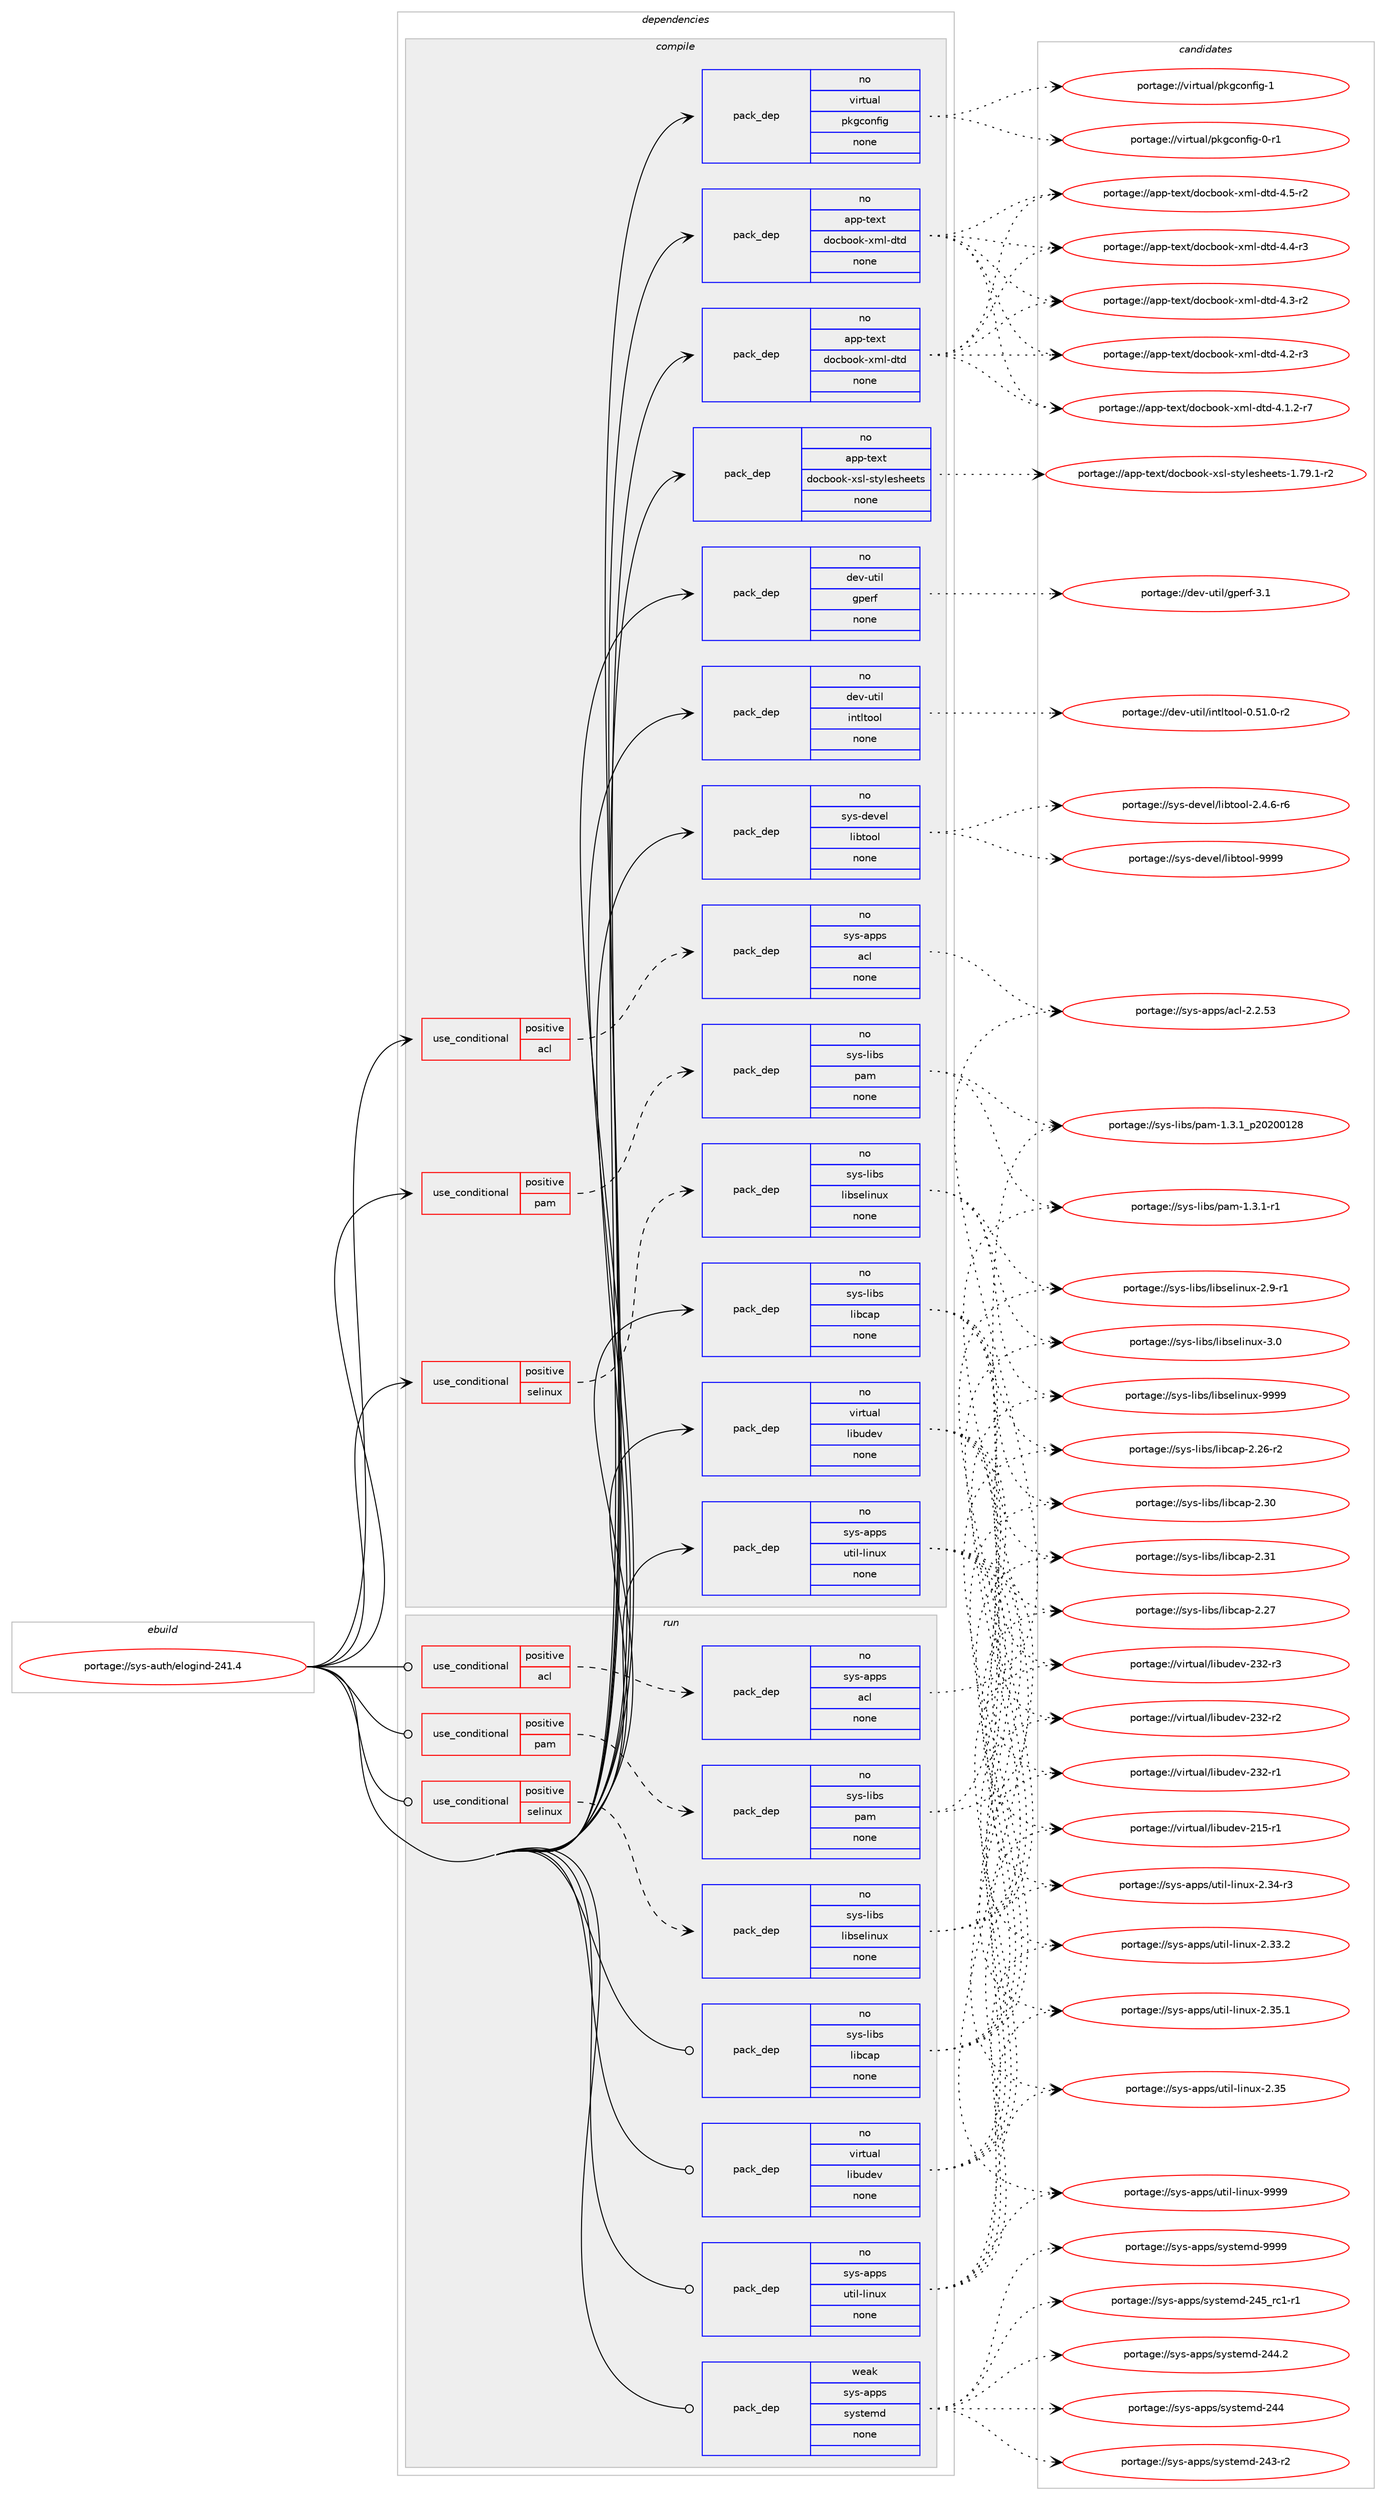digraph prolog {

# *************
# Graph options
# *************

newrank=true;
concentrate=true;
compound=true;
graph [rankdir=LR,fontname=Helvetica,fontsize=10,ranksep=1.5];#, ranksep=2.5, nodesep=0.2];
edge  [arrowhead=vee];
node  [fontname=Helvetica,fontsize=10];

# **********
# The ebuild
# **********

subgraph cluster_leftcol {
color=gray;
rank=same;
label=<<i>ebuild</i>>;
id [label="portage://sys-auth/elogind-241.4", color=red, width=4, href="../sys-auth/elogind-241.4.svg"];
}

# ****************
# The dependencies
# ****************

subgraph cluster_midcol {
color=gray;
label=<<i>dependencies</i>>;
subgraph cluster_compile {
fillcolor="#eeeeee";
style=filled;
label=<<i>compile</i>>;
subgraph cond12690 {
dependency61488 [label=<<TABLE BORDER="0" CELLBORDER="1" CELLSPACING="0" CELLPADDING="4"><TR><TD ROWSPAN="3" CELLPADDING="10">use_conditional</TD></TR><TR><TD>positive</TD></TR><TR><TD>acl</TD></TR></TABLE>>, shape=none, color=red];
subgraph pack47517 {
dependency61489 [label=<<TABLE BORDER="0" CELLBORDER="1" CELLSPACING="0" CELLPADDING="4" WIDTH="220"><TR><TD ROWSPAN="6" CELLPADDING="30">pack_dep</TD></TR><TR><TD WIDTH="110">no</TD></TR><TR><TD>sys-apps</TD></TR><TR><TD>acl</TD></TR><TR><TD>none</TD></TR><TR><TD></TD></TR></TABLE>>, shape=none, color=blue];
}
dependency61488:e -> dependency61489:w [weight=20,style="dashed",arrowhead="vee"];
}
id:e -> dependency61488:w [weight=20,style="solid",arrowhead="vee"];
subgraph cond12691 {
dependency61490 [label=<<TABLE BORDER="0" CELLBORDER="1" CELLSPACING="0" CELLPADDING="4"><TR><TD ROWSPAN="3" CELLPADDING="10">use_conditional</TD></TR><TR><TD>positive</TD></TR><TR><TD>pam</TD></TR></TABLE>>, shape=none, color=red];
subgraph pack47518 {
dependency61491 [label=<<TABLE BORDER="0" CELLBORDER="1" CELLSPACING="0" CELLPADDING="4" WIDTH="220"><TR><TD ROWSPAN="6" CELLPADDING="30">pack_dep</TD></TR><TR><TD WIDTH="110">no</TD></TR><TR><TD>sys-libs</TD></TR><TR><TD>pam</TD></TR><TR><TD>none</TD></TR><TR><TD></TD></TR></TABLE>>, shape=none, color=blue];
}
dependency61490:e -> dependency61491:w [weight=20,style="dashed",arrowhead="vee"];
}
id:e -> dependency61490:w [weight=20,style="solid",arrowhead="vee"];
subgraph cond12692 {
dependency61492 [label=<<TABLE BORDER="0" CELLBORDER="1" CELLSPACING="0" CELLPADDING="4"><TR><TD ROWSPAN="3" CELLPADDING="10">use_conditional</TD></TR><TR><TD>positive</TD></TR><TR><TD>selinux</TD></TR></TABLE>>, shape=none, color=red];
subgraph pack47519 {
dependency61493 [label=<<TABLE BORDER="0" CELLBORDER="1" CELLSPACING="0" CELLPADDING="4" WIDTH="220"><TR><TD ROWSPAN="6" CELLPADDING="30">pack_dep</TD></TR><TR><TD WIDTH="110">no</TD></TR><TR><TD>sys-libs</TD></TR><TR><TD>libselinux</TD></TR><TR><TD>none</TD></TR><TR><TD></TD></TR></TABLE>>, shape=none, color=blue];
}
dependency61492:e -> dependency61493:w [weight=20,style="dashed",arrowhead="vee"];
}
id:e -> dependency61492:w [weight=20,style="solid",arrowhead="vee"];
subgraph pack47520 {
dependency61494 [label=<<TABLE BORDER="0" CELLBORDER="1" CELLSPACING="0" CELLPADDING="4" WIDTH="220"><TR><TD ROWSPAN="6" CELLPADDING="30">pack_dep</TD></TR><TR><TD WIDTH="110">no</TD></TR><TR><TD>app-text</TD></TR><TR><TD>docbook-xml-dtd</TD></TR><TR><TD>none</TD></TR><TR><TD></TD></TR></TABLE>>, shape=none, color=blue];
}
id:e -> dependency61494:w [weight=20,style="solid",arrowhead="vee"];
subgraph pack47521 {
dependency61495 [label=<<TABLE BORDER="0" CELLBORDER="1" CELLSPACING="0" CELLPADDING="4" WIDTH="220"><TR><TD ROWSPAN="6" CELLPADDING="30">pack_dep</TD></TR><TR><TD WIDTH="110">no</TD></TR><TR><TD>app-text</TD></TR><TR><TD>docbook-xml-dtd</TD></TR><TR><TD>none</TD></TR><TR><TD></TD></TR></TABLE>>, shape=none, color=blue];
}
id:e -> dependency61495:w [weight=20,style="solid",arrowhead="vee"];
subgraph pack47522 {
dependency61496 [label=<<TABLE BORDER="0" CELLBORDER="1" CELLSPACING="0" CELLPADDING="4" WIDTH="220"><TR><TD ROWSPAN="6" CELLPADDING="30">pack_dep</TD></TR><TR><TD WIDTH="110">no</TD></TR><TR><TD>app-text</TD></TR><TR><TD>docbook-xsl-stylesheets</TD></TR><TR><TD>none</TD></TR><TR><TD></TD></TR></TABLE>>, shape=none, color=blue];
}
id:e -> dependency61496:w [weight=20,style="solid",arrowhead="vee"];
subgraph pack47523 {
dependency61497 [label=<<TABLE BORDER="0" CELLBORDER="1" CELLSPACING="0" CELLPADDING="4" WIDTH="220"><TR><TD ROWSPAN="6" CELLPADDING="30">pack_dep</TD></TR><TR><TD WIDTH="110">no</TD></TR><TR><TD>dev-util</TD></TR><TR><TD>gperf</TD></TR><TR><TD>none</TD></TR><TR><TD></TD></TR></TABLE>>, shape=none, color=blue];
}
id:e -> dependency61497:w [weight=20,style="solid",arrowhead="vee"];
subgraph pack47524 {
dependency61498 [label=<<TABLE BORDER="0" CELLBORDER="1" CELLSPACING="0" CELLPADDING="4" WIDTH="220"><TR><TD ROWSPAN="6" CELLPADDING="30">pack_dep</TD></TR><TR><TD WIDTH="110">no</TD></TR><TR><TD>dev-util</TD></TR><TR><TD>intltool</TD></TR><TR><TD>none</TD></TR><TR><TD></TD></TR></TABLE>>, shape=none, color=blue];
}
id:e -> dependency61498:w [weight=20,style="solid",arrowhead="vee"];
subgraph pack47525 {
dependency61499 [label=<<TABLE BORDER="0" CELLBORDER="1" CELLSPACING="0" CELLPADDING="4" WIDTH="220"><TR><TD ROWSPAN="6" CELLPADDING="30">pack_dep</TD></TR><TR><TD WIDTH="110">no</TD></TR><TR><TD>sys-apps</TD></TR><TR><TD>util-linux</TD></TR><TR><TD>none</TD></TR><TR><TD></TD></TR></TABLE>>, shape=none, color=blue];
}
id:e -> dependency61499:w [weight=20,style="solid",arrowhead="vee"];
subgraph pack47526 {
dependency61500 [label=<<TABLE BORDER="0" CELLBORDER="1" CELLSPACING="0" CELLPADDING="4" WIDTH="220"><TR><TD ROWSPAN="6" CELLPADDING="30">pack_dep</TD></TR><TR><TD WIDTH="110">no</TD></TR><TR><TD>sys-devel</TD></TR><TR><TD>libtool</TD></TR><TR><TD>none</TD></TR><TR><TD></TD></TR></TABLE>>, shape=none, color=blue];
}
id:e -> dependency61500:w [weight=20,style="solid",arrowhead="vee"];
subgraph pack47527 {
dependency61501 [label=<<TABLE BORDER="0" CELLBORDER="1" CELLSPACING="0" CELLPADDING="4" WIDTH="220"><TR><TD ROWSPAN="6" CELLPADDING="30">pack_dep</TD></TR><TR><TD WIDTH="110">no</TD></TR><TR><TD>sys-libs</TD></TR><TR><TD>libcap</TD></TR><TR><TD>none</TD></TR><TR><TD></TD></TR></TABLE>>, shape=none, color=blue];
}
id:e -> dependency61501:w [weight=20,style="solid",arrowhead="vee"];
subgraph pack47528 {
dependency61502 [label=<<TABLE BORDER="0" CELLBORDER="1" CELLSPACING="0" CELLPADDING="4" WIDTH="220"><TR><TD ROWSPAN="6" CELLPADDING="30">pack_dep</TD></TR><TR><TD WIDTH="110">no</TD></TR><TR><TD>virtual</TD></TR><TR><TD>libudev</TD></TR><TR><TD>none</TD></TR><TR><TD></TD></TR></TABLE>>, shape=none, color=blue];
}
id:e -> dependency61502:w [weight=20,style="solid",arrowhead="vee"];
subgraph pack47529 {
dependency61503 [label=<<TABLE BORDER="0" CELLBORDER="1" CELLSPACING="0" CELLPADDING="4" WIDTH="220"><TR><TD ROWSPAN="6" CELLPADDING="30">pack_dep</TD></TR><TR><TD WIDTH="110">no</TD></TR><TR><TD>virtual</TD></TR><TR><TD>pkgconfig</TD></TR><TR><TD>none</TD></TR><TR><TD></TD></TR></TABLE>>, shape=none, color=blue];
}
id:e -> dependency61503:w [weight=20,style="solid",arrowhead="vee"];
}
subgraph cluster_compileandrun {
fillcolor="#eeeeee";
style=filled;
label=<<i>compile and run</i>>;
}
subgraph cluster_run {
fillcolor="#eeeeee";
style=filled;
label=<<i>run</i>>;
subgraph cond12693 {
dependency61504 [label=<<TABLE BORDER="0" CELLBORDER="1" CELLSPACING="0" CELLPADDING="4"><TR><TD ROWSPAN="3" CELLPADDING="10">use_conditional</TD></TR><TR><TD>positive</TD></TR><TR><TD>acl</TD></TR></TABLE>>, shape=none, color=red];
subgraph pack47530 {
dependency61505 [label=<<TABLE BORDER="0" CELLBORDER="1" CELLSPACING="0" CELLPADDING="4" WIDTH="220"><TR><TD ROWSPAN="6" CELLPADDING="30">pack_dep</TD></TR><TR><TD WIDTH="110">no</TD></TR><TR><TD>sys-apps</TD></TR><TR><TD>acl</TD></TR><TR><TD>none</TD></TR><TR><TD></TD></TR></TABLE>>, shape=none, color=blue];
}
dependency61504:e -> dependency61505:w [weight=20,style="dashed",arrowhead="vee"];
}
id:e -> dependency61504:w [weight=20,style="solid",arrowhead="odot"];
subgraph cond12694 {
dependency61506 [label=<<TABLE BORDER="0" CELLBORDER="1" CELLSPACING="0" CELLPADDING="4"><TR><TD ROWSPAN="3" CELLPADDING="10">use_conditional</TD></TR><TR><TD>positive</TD></TR><TR><TD>pam</TD></TR></TABLE>>, shape=none, color=red];
subgraph pack47531 {
dependency61507 [label=<<TABLE BORDER="0" CELLBORDER="1" CELLSPACING="0" CELLPADDING="4" WIDTH="220"><TR><TD ROWSPAN="6" CELLPADDING="30">pack_dep</TD></TR><TR><TD WIDTH="110">no</TD></TR><TR><TD>sys-libs</TD></TR><TR><TD>pam</TD></TR><TR><TD>none</TD></TR><TR><TD></TD></TR></TABLE>>, shape=none, color=blue];
}
dependency61506:e -> dependency61507:w [weight=20,style="dashed",arrowhead="vee"];
}
id:e -> dependency61506:w [weight=20,style="solid",arrowhead="odot"];
subgraph cond12695 {
dependency61508 [label=<<TABLE BORDER="0" CELLBORDER="1" CELLSPACING="0" CELLPADDING="4"><TR><TD ROWSPAN="3" CELLPADDING="10">use_conditional</TD></TR><TR><TD>positive</TD></TR><TR><TD>selinux</TD></TR></TABLE>>, shape=none, color=red];
subgraph pack47532 {
dependency61509 [label=<<TABLE BORDER="0" CELLBORDER="1" CELLSPACING="0" CELLPADDING="4" WIDTH="220"><TR><TD ROWSPAN="6" CELLPADDING="30">pack_dep</TD></TR><TR><TD WIDTH="110">no</TD></TR><TR><TD>sys-libs</TD></TR><TR><TD>libselinux</TD></TR><TR><TD>none</TD></TR><TR><TD></TD></TR></TABLE>>, shape=none, color=blue];
}
dependency61508:e -> dependency61509:w [weight=20,style="dashed",arrowhead="vee"];
}
id:e -> dependency61508:w [weight=20,style="solid",arrowhead="odot"];
subgraph pack47533 {
dependency61510 [label=<<TABLE BORDER="0" CELLBORDER="1" CELLSPACING="0" CELLPADDING="4" WIDTH="220"><TR><TD ROWSPAN="6" CELLPADDING="30">pack_dep</TD></TR><TR><TD WIDTH="110">no</TD></TR><TR><TD>sys-apps</TD></TR><TR><TD>util-linux</TD></TR><TR><TD>none</TD></TR><TR><TD></TD></TR></TABLE>>, shape=none, color=blue];
}
id:e -> dependency61510:w [weight=20,style="solid",arrowhead="odot"];
subgraph pack47534 {
dependency61511 [label=<<TABLE BORDER="0" CELLBORDER="1" CELLSPACING="0" CELLPADDING="4" WIDTH="220"><TR><TD ROWSPAN="6" CELLPADDING="30">pack_dep</TD></TR><TR><TD WIDTH="110">no</TD></TR><TR><TD>sys-libs</TD></TR><TR><TD>libcap</TD></TR><TR><TD>none</TD></TR><TR><TD></TD></TR></TABLE>>, shape=none, color=blue];
}
id:e -> dependency61511:w [weight=20,style="solid",arrowhead="odot"];
subgraph pack47535 {
dependency61512 [label=<<TABLE BORDER="0" CELLBORDER="1" CELLSPACING="0" CELLPADDING="4" WIDTH="220"><TR><TD ROWSPAN="6" CELLPADDING="30">pack_dep</TD></TR><TR><TD WIDTH="110">no</TD></TR><TR><TD>virtual</TD></TR><TR><TD>libudev</TD></TR><TR><TD>none</TD></TR><TR><TD></TD></TR></TABLE>>, shape=none, color=blue];
}
id:e -> dependency61512:w [weight=20,style="solid",arrowhead="odot"];
subgraph pack47536 {
dependency61513 [label=<<TABLE BORDER="0" CELLBORDER="1" CELLSPACING="0" CELLPADDING="4" WIDTH="220"><TR><TD ROWSPAN="6" CELLPADDING="30">pack_dep</TD></TR><TR><TD WIDTH="110">weak</TD></TR><TR><TD>sys-apps</TD></TR><TR><TD>systemd</TD></TR><TR><TD>none</TD></TR><TR><TD></TD></TR></TABLE>>, shape=none, color=blue];
}
id:e -> dependency61513:w [weight=20,style="solid",arrowhead="odot"];
}
}

# **************
# The candidates
# **************

subgraph cluster_choices {
rank=same;
color=gray;
label=<<i>candidates</i>>;

subgraph choice47517 {
color=black;
nodesep=1;
choice115121115459711211211547979910845504650465351 [label="portage://sys-apps/acl-2.2.53", color=red, width=4,href="../sys-apps/acl-2.2.53.svg"];
dependency61489:e -> choice115121115459711211211547979910845504650465351:w [style=dotted,weight="100"];
}
subgraph choice47518 {
color=black;
nodesep=1;
choice11512111545108105981154711297109454946514649951125048504848495056 [label="portage://sys-libs/pam-1.3.1_p20200128", color=red, width=4,href="../sys-libs/pam-1.3.1_p20200128.svg"];
choice115121115451081059811547112971094549465146494511449 [label="portage://sys-libs/pam-1.3.1-r1", color=red, width=4,href="../sys-libs/pam-1.3.1-r1.svg"];
dependency61491:e -> choice11512111545108105981154711297109454946514649951125048504848495056:w [style=dotted,weight="100"];
dependency61491:e -> choice115121115451081059811547112971094549465146494511449:w [style=dotted,weight="100"];
}
subgraph choice47519 {
color=black;
nodesep=1;
choice115121115451081059811547108105981151011081051101171204557575757 [label="portage://sys-libs/libselinux-9999", color=red, width=4,href="../sys-libs/libselinux-9999.svg"];
choice1151211154510810598115471081059811510110810511011712045514648 [label="portage://sys-libs/libselinux-3.0", color=red, width=4,href="../sys-libs/libselinux-3.0.svg"];
choice11512111545108105981154710810598115101108105110117120455046574511449 [label="portage://sys-libs/libselinux-2.9-r1", color=red, width=4,href="../sys-libs/libselinux-2.9-r1.svg"];
dependency61493:e -> choice115121115451081059811547108105981151011081051101171204557575757:w [style=dotted,weight="100"];
dependency61493:e -> choice1151211154510810598115471081059811510110810511011712045514648:w [style=dotted,weight="100"];
dependency61493:e -> choice11512111545108105981154710810598115101108105110117120455046574511449:w [style=dotted,weight="100"];
}
subgraph choice47520 {
color=black;
nodesep=1;
choice97112112451161011201164710011199981111111074512010910845100116100455246534511450 [label="portage://app-text/docbook-xml-dtd-4.5-r2", color=red, width=4,href="../app-text/docbook-xml-dtd-4.5-r2.svg"];
choice97112112451161011201164710011199981111111074512010910845100116100455246524511451 [label="portage://app-text/docbook-xml-dtd-4.4-r3", color=red, width=4,href="../app-text/docbook-xml-dtd-4.4-r3.svg"];
choice97112112451161011201164710011199981111111074512010910845100116100455246514511450 [label="portage://app-text/docbook-xml-dtd-4.3-r2", color=red, width=4,href="../app-text/docbook-xml-dtd-4.3-r2.svg"];
choice97112112451161011201164710011199981111111074512010910845100116100455246504511451 [label="portage://app-text/docbook-xml-dtd-4.2-r3", color=red, width=4,href="../app-text/docbook-xml-dtd-4.2-r3.svg"];
choice971121124511610112011647100111999811111110745120109108451001161004552464946504511455 [label="portage://app-text/docbook-xml-dtd-4.1.2-r7", color=red, width=4,href="../app-text/docbook-xml-dtd-4.1.2-r7.svg"];
dependency61494:e -> choice97112112451161011201164710011199981111111074512010910845100116100455246534511450:w [style=dotted,weight="100"];
dependency61494:e -> choice97112112451161011201164710011199981111111074512010910845100116100455246524511451:w [style=dotted,weight="100"];
dependency61494:e -> choice97112112451161011201164710011199981111111074512010910845100116100455246514511450:w [style=dotted,weight="100"];
dependency61494:e -> choice97112112451161011201164710011199981111111074512010910845100116100455246504511451:w [style=dotted,weight="100"];
dependency61494:e -> choice971121124511610112011647100111999811111110745120109108451001161004552464946504511455:w [style=dotted,weight="100"];
}
subgraph choice47521 {
color=black;
nodesep=1;
choice97112112451161011201164710011199981111111074512010910845100116100455246534511450 [label="portage://app-text/docbook-xml-dtd-4.5-r2", color=red, width=4,href="../app-text/docbook-xml-dtd-4.5-r2.svg"];
choice97112112451161011201164710011199981111111074512010910845100116100455246524511451 [label="portage://app-text/docbook-xml-dtd-4.4-r3", color=red, width=4,href="../app-text/docbook-xml-dtd-4.4-r3.svg"];
choice97112112451161011201164710011199981111111074512010910845100116100455246514511450 [label="portage://app-text/docbook-xml-dtd-4.3-r2", color=red, width=4,href="../app-text/docbook-xml-dtd-4.3-r2.svg"];
choice97112112451161011201164710011199981111111074512010910845100116100455246504511451 [label="portage://app-text/docbook-xml-dtd-4.2-r3", color=red, width=4,href="../app-text/docbook-xml-dtd-4.2-r3.svg"];
choice971121124511610112011647100111999811111110745120109108451001161004552464946504511455 [label="portage://app-text/docbook-xml-dtd-4.1.2-r7", color=red, width=4,href="../app-text/docbook-xml-dtd-4.1.2-r7.svg"];
dependency61495:e -> choice97112112451161011201164710011199981111111074512010910845100116100455246534511450:w [style=dotted,weight="100"];
dependency61495:e -> choice97112112451161011201164710011199981111111074512010910845100116100455246524511451:w [style=dotted,weight="100"];
dependency61495:e -> choice97112112451161011201164710011199981111111074512010910845100116100455246514511450:w [style=dotted,weight="100"];
dependency61495:e -> choice97112112451161011201164710011199981111111074512010910845100116100455246504511451:w [style=dotted,weight="100"];
dependency61495:e -> choice971121124511610112011647100111999811111110745120109108451001161004552464946504511455:w [style=dotted,weight="100"];
}
subgraph choice47522 {
color=black;
nodesep=1;
choice97112112451161011201164710011199981111111074512011510845115116121108101115104101101116115454946555746494511450 [label="portage://app-text/docbook-xsl-stylesheets-1.79.1-r2", color=red, width=4,href="../app-text/docbook-xsl-stylesheets-1.79.1-r2.svg"];
dependency61496:e -> choice97112112451161011201164710011199981111111074512011510845115116121108101115104101101116115454946555746494511450:w [style=dotted,weight="100"];
}
subgraph choice47523 {
color=black;
nodesep=1;
choice100101118451171161051084710311210111410245514649 [label="portage://dev-util/gperf-3.1", color=red, width=4,href="../dev-util/gperf-3.1.svg"];
dependency61497:e -> choice100101118451171161051084710311210111410245514649:w [style=dotted,weight="100"];
}
subgraph choice47524 {
color=black;
nodesep=1;
choice1001011184511711610510847105110116108116111111108454846534946484511450 [label="portage://dev-util/intltool-0.51.0-r2", color=red, width=4,href="../dev-util/intltool-0.51.0-r2.svg"];
dependency61498:e -> choice1001011184511711610510847105110116108116111111108454846534946484511450:w [style=dotted,weight="100"];
}
subgraph choice47525 {
color=black;
nodesep=1;
choice115121115459711211211547117116105108451081051101171204557575757 [label="portage://sys-apps/util-linux-9999", color=red, width=4,href="../sys-apps/util-linux-9999.svg"];
choice1151211154597112112115471171161051084510810511011712045504651534649 [label="portage://sys-apps/util-linux-2.35.1", color=red, width=4,href="../sys-apps/util-linux-2.35.1.svg"];
choice115121115459711211211547117116105108451081051101171204550465153 [label="portage://sys-apps/util-linux-2.35", color=red, width=4,href="../sys-apps/util-linux-2.35.svg"];
choice1151211154597112112115471171161051084510810511011712045504651524511451 [label="portage://sys-apps/util-linux-2.34-r3", color=red, width=4,href="../sys-apps/util-linux-2.34-r3.svg"];
choice1151211154597112112115471171161051084510810511011712045504651514650 [label="portage://sys-apps/util-linux-2.33.2", color=red, width=4,href="../sys-apps/util-linux-2.33.2.svg"];
dependency61499:e -> choice115121115459711211211547117116105108451081051101171204557575757:w [style=dotted,weight="100"];
dependency61499:e -> choice1151211154597112112115471171161051084510810511011712045504651534649:w [style=dotted,weight="100"];
dependency61499:e -> choice115121115459711211211547117116105108451081051101171204550465153:w [style=dotted,weight="100"];
dependency61499:e -> choice1151211154597112112115471171161051084510810511011712045504651524511451:w [style=dotted,weight="100"];
dependency61499:e -> choice1151211154597112112115471171161051084510810511011712045504651514650:w [style=dotted,weight="100"];
}
subgraph choice47526 {
color=black;
nodesep=1;
choice1151211154510010111810110847108105981161111111084557575757 [label="portage://sys-devel/libtool-9999", color=red, width=4,href="../sys-devel/libtool-9999.svg"];
choice1151211154510010111810110847108105981161111111084550465246544511454 [label="portage://sys-devel/libtool-2.4.6-r6", color=red, width=4,href="../sys-devel/libtool-2.4.6-r6.svg"];
dependency61500:e -> choice1151211154510010111810110847108105981161111111084557575757:w [style=dotted,weight="100"];
dependency61500:e -> choice1151211154510010111810110847108105981161111111084550465246544511454:w [style=dotted,weight="100"];
}
subgraph choice47527 {
color=black;
nodesep=1;
choice1151211154510810598115471081059899971124550465149 [label="portage://sys-libs/libcap-2.31", color=red, width=4,href="../sys-libs/libcap-2.31.svg"];
choice1151211154510810598115471081059899971124550465148 [label="portage://sys-libs/libcap-2.30", color=red, width=4,href="../sys-libs/libcap-2.30.svg"];
choice1151211154510810598115471081059899971124550465055 [label="portage://sys-libs/libcap-2.27", color=red, width=4,href="../sys-libs/libcap-2.27.svg"];
choice11512111545108105981154710810598999711245504650544511450 [label="portage://sys-libs/libcap-2.26-r2", color=red, width=4,href="../sys-libs/libcap-2.26-r2.svg"];
dependency61501:e -> choice1151211154510810598115471081059899971124550465149:w [style=dotted,weight="100"];
dependency61501:e -> choice1151211154510810598115471081059899971124550465148:w [style=dotted,weight="100"];
dependency61501:e -> choice1151211154510810598115471081059899971124550465055:w [style=dotted,weight="100"];
dependency61501:e -> choice11512111545108105981154710810598999711245504650544511450:w [style=dotted,weight="100"];
}
subgraph choice47528 {
color=black;
nodesep=1;
choice118105114116117971084710810598117100101118455051504511451 [label="portage://virtual/libudev-232-r3", color=red, width=4,href="../virtual/libudev-232-r3.svg"];
choice118105114116117971084710810598117100101118455051504511450 [label="portage://virtual/libudev-232-r2", color=red, width=4,href="../virtual/libudev-232-r2.svg"];
choice118105114116117971084710810598117100101118455051504511449 [label="portage://virtual/libudev-232-r1", color=red, width=4,href="../virtual/libudev-232-r1.svg"];
choice118105114116117971084710810598117100101118455049534511449 [label="portage://virtual/libudev-215-r1", color=red, width=4,href="../virtual/libudev-215-r1.svg"];
dependency61502:e -> choice118105114116117971084710810598117100101118455051504511451:w [style=dotted,weight="100"];
dependency61502:e -> choice118105114116117971084710810598117100101118455051504511450:w [style=dotted,weight="100"];
dependency61502:e -> choice118105114116117971084710810598117100101118455051504511449:w [style=dotted,weight="100"];
dependency61502:e -> choice118105114116117971084710810598117100101118455049534511449:w [style=dotted,weight="100"];
}
subgraph choice47529 {
color=black;
nodesep=1;
choice1181051141161179710847112107103991111101021051034549 [label="portage://virtual/pkgconfig-1", color=red, width=4,href="../virtual/pkgconfig-1.svg"];
choice11810511411611797108471121071039911111010210510345484511449 [label="portage://virtual/pkgconfig-0-r1", color=red, width=4,href="../virtual/pkgconfig-0-r1.svg"];
dependency61503:e -> choice1181051141161179710847112107103991111101021051034549:w [style=dotted,weight="100"];
dependency61503:e -> choice11810511411611797108471121071039911111010210510345484511449:w [style=dotted,weight="100"];
}
subgraph choice47530 {
color=black;
nodesep=1;
choice115121115459711211211547979910845504650465351 [label="portage://sys-apps/acl-2.2.53", color=red, width=4,href="../sys-apps/acl-2.2.53.svg"];
dependency61505:e -> choice115121115459711211211547979910845504650465351:w [style=dotted,weight="100"];
}
subgraph choice47531 {
color=black;
nodesep=1;
choice11512111545108105981154711297109454946514649951125048504848495056 [label="portage://sys-libs/pam-1.3.1_p20200128", color=red, width=4,href="../sys-libs/pam-1.3.1_p20200128.svg"];
choice115121115451081059811547112971094549465146494511449 [label="portage://sys-libs/pam-1.3.1-r1", color=red, width=4,href="../sys-libs/pam-1.3.1-r1.svg"];
dependency61507:e -> choice11512111545108105981154711297109454946514649951125048504848495056:w [style=dotted,weight="100"];
dependency61507:e -> choice115121115451081059811547112971094549465146494511449:w [style=dotted,weight="100"];
}
subgraph choice47532 {
color=black;
nodesep=1;
choice115121115451081059811547108105981151011081051101171204557575757 [label="portage://sys-libs/libselinux-9999", color=red, width=4,href="../sys-libs/libselinux-9999.svg"];
choice1151211154510810598115471081059811510110810511011712045514648 [label="portage://sys-libs/libselinux-3.0", color=red, width=4,href="../sys-libs/libselinux-3.0.svg"];
choice11512111545108105981154710810598115101108105110117120455046574511449 [label="portage://sys-libs/libselinux-2.9-r1", color=red, width=4,href="../sys-libs/libselinux-2.9-r1.svg"];
dependency61509:e -> choice115121115451081059811547108105981151011081051101171204557575757:w [style=dotted,weight="100"];
dependency61509:e -> choice1151211154510810598115471081059811510110810511011712045514648:w [style=dotted,weight="100"];
dependency61509:e -> choice11512111545108105981154710810598115101108105110117120455046574511449:w [style=dotted,weight="100"];
}
subgraph choice47533 {
color=black;
nodesep=1;
choice115121115459711211211547117116105108451081051101171204557575757 [label="portage://sys-apps/util-linux-9999", color=red, width=4,href="../sys-apps/util-linux-9999.svg"];
choice1151211154597112112115471171161051084510810511011712045504651534649 [label="portage://sys-apps/util-linux-2.35.1", color=red, width=4,href="../sys-apps/util-linux-2.35.1.svg"];
choice115121115459711211211547117116105108451081051101171204550465153 [label="portage://sys-apps/util-linux-2.35", color=red, width=4,href="../sys-apps/util-linux-2.35.svg"];
choice1151211154597112112115471171161051084510810511011712045504651524511451 [label="portage://sys-apps/util-linux-2.34-r3", color=red, width=4,href="../sys-apps/util-linux-2.34-r3.svg"];
choice1151211154597112112115471171161051084510810511011712045504651514650 [label="portage://sys-apps/util-linux-2.33.2", color=red, width=4,href="../sys-apps/util-linux-2.33.2.svg"];
dependency61510:e -> choice115121115459711211211547117116105108451081051101171204557575757:w [style=dotted,weight="100"];
dependency61510:e -> choice1151211154597112112115471171161051084510810511011712045504651534649:w [style=dotted,weight="100"];
dependency61510:e -> choice115121115459711211211547117116105108451081051101171204550465153:w [style=dotted,weight="100"];
dependency61510:e -> choice1151211154597112112115471171161051084510810511011712045504651524511451:w [style=dotted,weight="100"];
dependency61510:e -> choice1151211154597112112115471171161051084510810511011712045504651514650:w [style=dotted,weight="100"];
}
subgraph choice47534 {
color=black;
nodesep=1;
choice1151211154510810598115471081059899971124550465149 [label="portage://sys-libs/libcap-2.31", color=red, width=4,href="../sys-libs/libcap-2.31.svg"];
choice1151211154510810598115471081059899971124550465148 [label="portage://sys-libs/libcap-2.30", color=red, width=4,href="../sys-libs/libcap-2.30.svg"];
choice1151211154510810598115471081059899971124550465055 [label="portage://sys-libs/libcap-2.27", color=red, width=4,href="../sys-libs/libcap-2.27.svg"];
choice11512111545108105981154710810598999711245504650544511450 [label="portage://sys-libs/libcap-2.26-r2", color=red, width=4,href="../sys-libs/libcap-2.26-r2.svg"];
dependency61511:e -> choice1151211154510810598115471081059899971124550465149:w [style=dotted,weight="100"];
dependency61511:e -> choice1151211154510810598115471081059899971124550465148:w [style=dotted,weight="100"];
dependency61511:e -> choice1151211154510810598115471081059899971124550465055:w [style=dotted,weight="100"];
dependency61511:e -> choice11512111545108105981154710810598999711245504650544511450:w [style=dotted,weight="100"];
}
subgraph choice47535 {
color=black;
nodesep=1;
choice118105114116117971084710810598117100101118455051504511451 [label="portage://virtual/libudev-232-r3", color=red, width=4,href="../virtual/libudev-232-r3.svg"];
choice118105114116117971084710810598117100101118455051504511450 [label="portage://virtual/libudev-232-r2", color=red, width=4,href="../virtual/libudev-232-r2.svg"];
choice118105114116117971084710810598117100101118455051504511449 [label="portage://virtual/libudev-232-r1", color=red, width=4,href="../virtual/libudev-232-r1.svg"];
choice118105114116117971084710810598117100101118455049534511449 [label="portage://virtual/libudev-215-r1", color=red, width=4,href="../virtual/libudev-215-r1.svg"];
dependency61512:e -> choice118105114116117971084710810598117100101118455051504511451:w [style=dotted,weight="100"];
dependency61512:e -> choice118105114116117971084710810598117100101118455051504511450:w [style=dotted,weight="100"];
dependency61512:e -> choice118105114116117971084710810598117100101118455051504511449:w [style=dotted,weight="100"];
dependency61512:e -> choice118105114116117971084710810598117100101118455049534511449:w [style=dotted,weight="100"];
}
subgraph choice47536 {
color=black;
nodesep=1;
choice1151211154597112112115471151211151161011091004557575757 [label="portage://sys-apps/systemd-9999", color=red, width=4,href="../sys-apps/systemd-9999.svg"];
choice115121115459711211211547115121115116101109100455052539511499494511449 [label="portage://sys-apps/systemd-245_rc1-r1", color=red, width=4,href="../sys-apps/systemd-245_rc1-r1.svg"];
choice115121115459711211211547115121115116101109100455052524650 [label="portage://sys-apps/systemd-244.2", color=red, width=4,href="../sys-apps/systemd-244.2.svg"];
choice11512111545971121121154711512111511610110910045505252 [label="portage://sys-apps/systemd-244", color=red, width=4,href="../sys-apps/systemd-244.svg"];
choice115121115459711211211547115121115116101109100455052514511450 [label="portage://sys-apps/systemd-243-r2", color=red, width=4,href="../sys-apps/systemd-243-r2.svg"];
dependency61513:e -> choice1151211154597112112115471151211151161011091004557575757:w [style=dotted,weight="100"];
dependency61513:e -> choice115121115459711211211547115121115116101109100455052539511499494511449:w [style=dotted,weight="100"];
dependency61513:e -> choice115121115459711211211547115121115116101109100455052524650:w [style=dotted,weight="100"];
dependency61513:e -> choice11512111545971121121154711512111511610110910045505252:w [style=dotted,weight="100"];
dependency61513:e -> choice115121115459711211211547115121115116101109100455052514511450:w [style=dotted,weight="100"];
}
}

}
